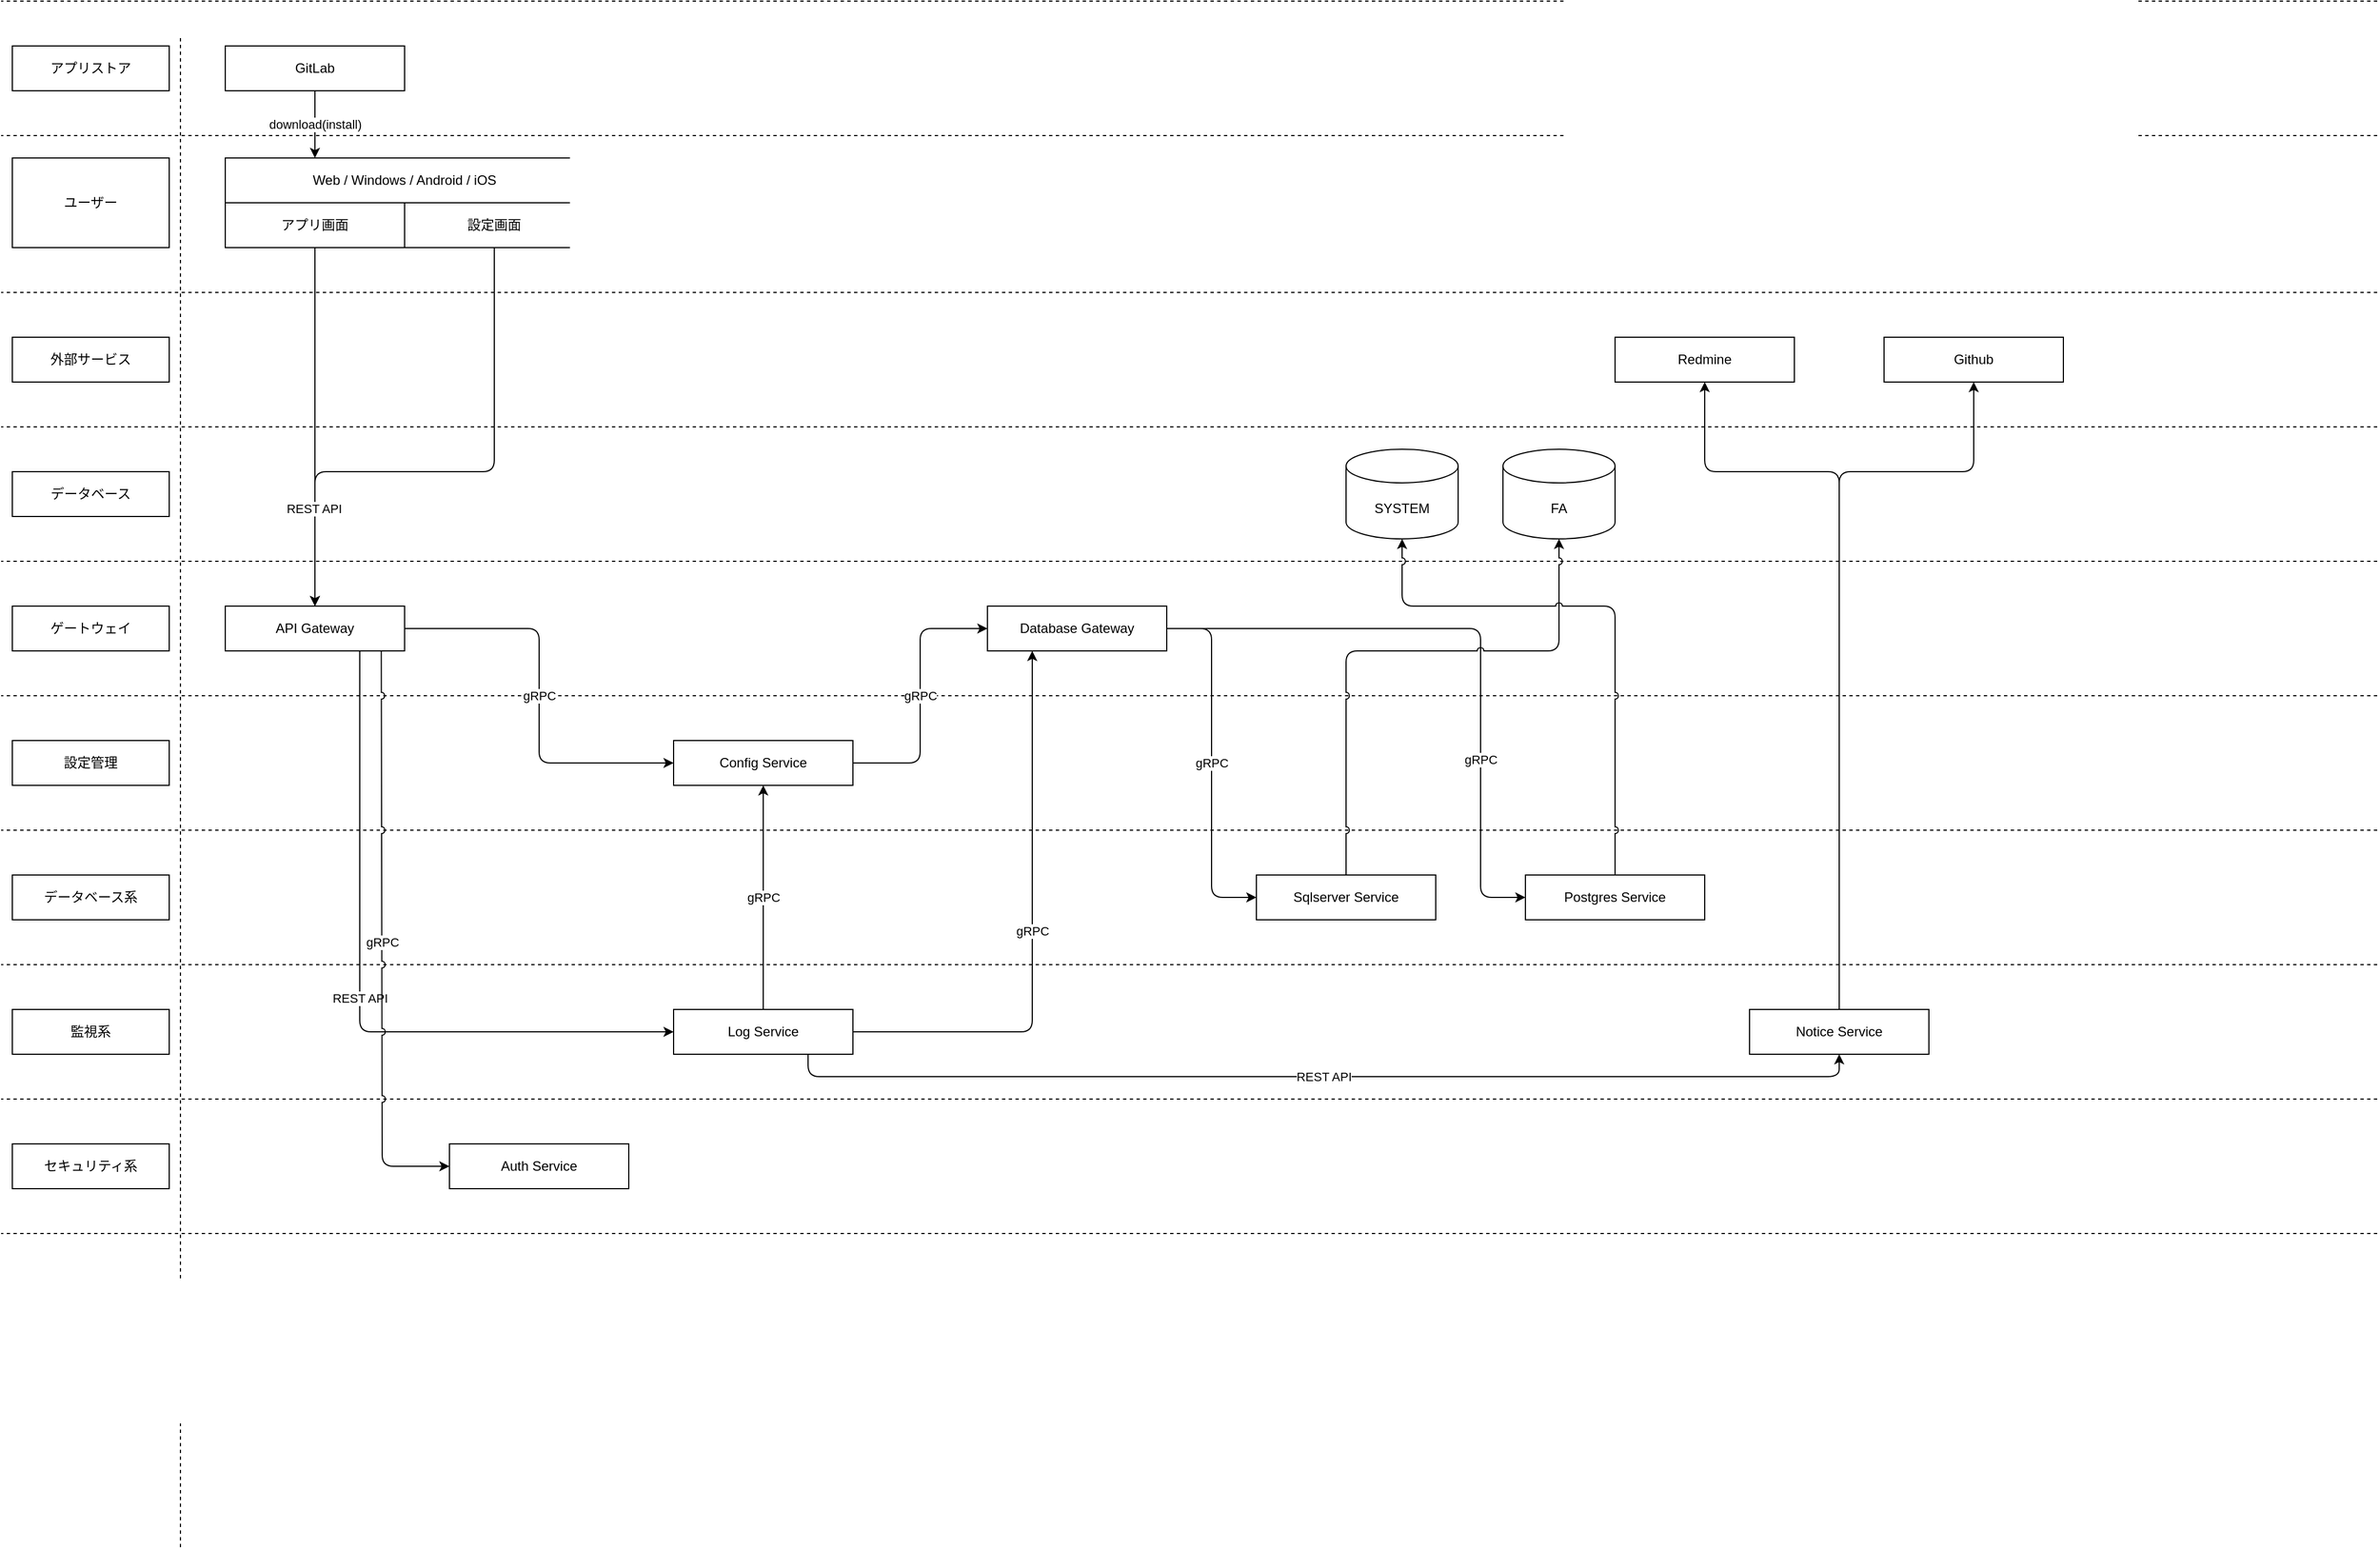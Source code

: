 <mxfile>
    <diagram id="cOa90RRoX8LCoj8icvLC" name="ページ1">
        <mxGraphModel dx="1766" dy="2021" grid="1" gridSize="10" guides="1" tooltips="1" connect="1" arrows="1" fold="1" page="1" pageScale="1" pageWidth="1800" pageHeight="1200" background="#ffffff" math="0" shadow="0">
            <root>
                <mxCell id="0"/>
                <mxCell id="1" parent="0"/>
                <mxCell id="2" value="" style="endArrow=none;dashed=1;html=1;" edge="1" parent="1">
                    <mxGeometry width="50" height="50" relative="1" as="geometry">
                        <mxPoint x="160" y="1160" as="sourcePoint"/>
                        <mxPoint x="160" y="-190" as="targetPoint"/>
                    </mxGeometry>
                </mxCell>
                <mxCell id="3" value="" style="endArrow=none;dashed=1;html=1;" edge="1" parent="1">
                    <mxGeometry width="50" height="50" relative="1" as="geometry">
                        <mxPoint x="2120" y="160" as="sourcePoint"/>
                        <mxPoint y="160" as="targetPoint"/>
                    </mxGeometry>
                </mxCell>
                <mxCell id="4" value="ユーザー" style="rounded=0;whiteSpace=wrap;html=1;" vertex="1" parent="1">
                    <mxGeometry x="10" y="-80" width="140" height="80" as="geometry"/>
                </mxCell>
                <mxCell id="7" value="Web / Windows / Android / iOS" style="rounded=0;whiteSpace=wrap;html=1;" vertex="1" parent="1">
                    <mxGeometry x="200" y="-80" width="320" height="40" as="geometry"/>
                </mxCell>
                <mxCell id="11" value="アプリ画面" style="rounded=0;whiteSpace=wrap;html=1;" vertex="1" parent="1">
                    <mxGeometry x="200" y="-40" width="160" height="40" as="geometry"/>
                </mxCell>
                <mxCell id="12" value="設定画面" style="rounded=0;whiteSpace=wrap;html=1;" vertex="1" parent="1">
                    <mxGeometry x="360" y="-40" width="160" height="40" as="geometry"/>
                </mxCell>
                <mxCell id="13" value="" style="endArrow=none;dashed=1;html=1;" edge="1" parent="1">
                    <mxGeometry width="50" height="50" relative="1" as="geometry">
                        <mxPoint x="2120" y="-100" as="sourcePoint"/>
                        <mxPoint y="-100" as="targetPoint"/>
                    </mxGeometry>
                </mxCell>
                <mxCell id="14" value="アプリストア" style="rounded=0;whiteSpace=wrap;html=1;" vertex="1" parent="1">
                    <mxGeometry x="10" y="-180" width="140" height="40" as="geometry"/>
                </mxCell>
                <mxCell id="15" value="" style="endArrow=none;dashed=1;html=1;" edge="1" parent="1">
                    <mxGeometry width="50" height="50" relative="1" as="geometry">
                        <mxPoint x="2120" y="-220" as="sourcePoint"/>
                        <mxPoint y="-220" as="targetPoint"/>
                    </mxGeometry>
                </mxCell>
                <mxCell id="16" value="GitLab" style="rounded=0;whiteSpace=wrap;html=1;" vertex="1" parent="1">
                    <mxGeometry x="200" y="-180" width="160" height="40" as="geometry"/>
                </mxCell>
                <mxCell id="17" value="download(install)" style="endArrow=classic;html=1;exitX=0.5;exitY=1;exitDx=0;exitDy=0;entryX=0.25;entryY=0;entryDx=0;entryDy=0;" edge="1" parent="1" source="16" target="7">
                    <mxGeometry width="50" height="50" relative="1" as="geometry">
                        <mxPoint x="870" y="170" as="sourcePoint"/>
                        <mxPoint x="920" y="120" as="targetPoint"/>
                    </mxGeometry>
                </mxCell>
                <mxCell id="19" value="データベース" style="rounded=0;whiteSpace=wrap;html=1;" vertex="1" parent="1">
                    <mxGeometry x="10" y="200" width="140" height="40" as="geometry"/>
                </mxCell>
                <mxCell id="20" value="" style="endArrow=none;dashed=1;html=1;" edge="1" parent="1">
                    <mxGeometry width="50" height="50" relative="1" as="geometry">
                        <mxPoint x="2120" y="280" as="sourcePoint"/>
                        <mxPoint y="280" as="targetPoint"/>
                    </mxGeometry>
                </mxCell>
                <mxCell id="22" value="FA" style="shape=cylinder3;whiteSpace=wrap;html=1;boundedLbl=1;backgroundOutline=1;size=15;" vertex="1" parent="1">
                    <mxGeometry x="1340" y="180" width="100" height="80" as="geometry"/>
                </mxCell>
                <mxCell id="23" value="SYSTEM" style="shape=cylinder3;whiteSpace=wrap;html=1;boundedLbl=1;backgroundOutline=1;size=15;" vertex="1" parent="1">
                    <mxGeometry x="1200" y="180" width="100" height="80" as="geometry"/>
                </mxCell>
                <mxCell id="24" value="ゲートウェイ" style="rounded=0;whiteSpace=wrap;html=1;" vertex="1" parent="1">
                    <mxGeometry x="10" y="320" width="140" height="40" as="geometry"/>
                </mxCell>
                <mxCell id="25" value="" style="endArrow=none;dashed=1;html=1;" edge="1" parent="1">
                    <mxGeometry width="50" height="50" relative="1" as="geometry">
                        <mxPoint x="2120" y="400" as="sourcePoint"/>
                        <mxPoint y="400" as="targetPoint"/>
                    </mxGeometry>
                </mxCell>
                <mxCell id="26" value="API Gateway" style="rounded=0;whiteSpace=wrap;html=1;" vertex="1" parent="1">
                    <mxGeometry x="200" y="320" width="160" height="40" as="geometry"/>
                </mxCell>
                <mxCell id="27" value="" style="endArrow=classic;html=1;exitX=0.5;exitY=1;exitDx=0;exitDy=0;entryX=0.5;entryY=0;entryDx=0;entryDy=0;" edge="1" parent="1" source="11" target="26">
                    <mxGeometry width="50" height="50" relative="1" as="geometry">
                        <mxPoint x="790" y="210" as="sourcePoint"/>
                        <mxPoint x="840" y="160" as="targetPoint"/>
                    </mxGeometry>
                </mxCell>
                <mxCell id="28" value="REST API" style="endArrow=classic;html=1;entryX=0.5;entryY=0;entryDx=0;entryDy=0;exitX=0.5;exitY=1;exitDx=0;exitDy=0;spacing=2;spacingTop=66;spacingRight=242;" edge="1" parent="1" source="12" target="26">
                    <mxGeometry width="50" height="50" relative="1" as="geometry">
                        <mxPoint x="790" y="210" as="sourcePoint"/>
                        <mxPoint x="840" y="160" as="targetPoint"/>
                        <Array as="points">
                            <mxPoint x="440" y="200"/>
                            <mxPoint x="280" y="200"/>
                        </Array>
                        <mxPoint as="offset"/>
                    </mxGeometry>
                </mxCell>
                <mxCell id="29" value="" style="endArrow=none;dashed=1;html=1;" edge="1" parent="1">
                    <mxGeometry width="50" height="50" relative="1" as="geometry">
                        <mxPoint x="2120" y="520" as="sourcePoint"/>
                        <mxPoint y="520" as="targetPoint"/>
                    </mxGeometry>
                </mxCell>
                <mxCell id="30" value="設定管理" style="rounded=0;whiteSpace=wrap;html=1;" vertex="1" parent="1">
                    <mxGeometry x="10" y="440" width="140" height="40" as="geometry"/>
                </mxCell>
                <mxCell id="31" value="Database Gateway" style="rounded=0;whiteSpace=wrap;html=1;" vertex="1" parent="1">
                    <mxGeometry x="880" y="320" width="160" height="40" as="geometry"/>
                </mxCell>
                <mxCell id="32" value="Config Service" style="rounded=0;whiteSpace=wrap;html=1;" vertex="1" parent="1">
                    <mxGeometry x="600" y="440" width="160" height="40" as="geometry"/>
                </mxCell>
                <mxCell id="33" value="gRPC" style="endArrow=classic;html=1;exitX=1;exitY=0.5;exitDx=0;exitDy=0;entryX=0;entryY=0.5;entryDx=0;entryDy=0;" edge="1" parent="1" source="26" target="32">
                    <mxGeometry width="50" height="50" relative="1" as="geometry">
                        <mxPoint x="790" y="610" as="sourcePoint"/>
                        <mxPoint x="840" y="560" as="targetPoint"/>
                        <Array as="points">
                            <mxPoint x="480" y="340"/>
                            <mxPoint x="480" y="460"/>
                        </Array>
                    </mxGeometry>
                </mxCell>
                <mxCell id="34" value="gRPC" style="endArrow=classic;html=1;entryX=0;entryY=0.5;entryDx=0;entryDy=0;exitX=1;exitY=0.5;exitDx=0;exitDy=0;" edge="1" parent="1" source="32" target="31">
                    <mxGeometry width="50" height="50" relative="1" as="geometry">
                        <mxPoint x="710" y="410" as="sourcePoint"/>
                        <mxPoint x="760" y="360" as="targetPoint"/>
                        <Array as="points">
                            <mxPoint x="820" y="460"/>
                            <mxPoint x="820" y="340"/>
                        </Array>
                    </mxGeometry>
                </mxCell>
                <mxCell id="35" value="データベース系" style="rounded=0;whiteSpace=wrap;html=1;" vertex="1" parent="1">
                    <mxGeometry x="10" y="560" width="140" height="40" as="geometry"/>
                </mxCell>
                <mxCell id="36" value="" style="endArrow=none;dashed=1;html=1;" edge="1" parent="1">
                    <mxGeometry width="50" height="50" relative="1" as="geometry">
                        <mxPoint x="2120" y="640" as="sourcePoint"/>
                        <mxPoint y="640" as="targetPoint"/>
                    </mxGeometry>
                </mxCell>
                <mxCell id="37" value="Sqlserver Service" style="rounded=0;whiteSpace=wrap;html=1;" vertex="1" parent="1">
                    <mxGeometry x="1120" y="560" width="160" height="40" as="geometry"/>
                </mxCell>
                <mxCell id="38" value="Postgres Service" style="rounded=0;whiteSpace=wrap;html=1;" vertex="1" parent="1">
                    <mxGeometry x="1360" y="560" width="160" height="40" as="geometry"/>
                </mxCell>
                <mxCell id="39" value="gRPC" style="endArrow=classic;html=1;exitX=1;exitY=0.5;exitDx=0;exitDy=0;entryX=0;entryY=0.5;entryDx=0;entryDy=0;" edge="1" parent="1" source="31" target="37">
                    <mxGeometry width="50" height="50" relative="1" as="geometry">
                        <mxPoint x="710" y="410" as="sourcePoint"/>
                        <mxPoint x="760" y="360" as="targetPoint"/>
                        <Array as="points">
                            <mxPoint x="1080" y="340"/>
                            <mxPoint x="1080" y="450"/>
                            <mxPoint x="1080" y="580"/>
                        </Array>
                    </mxGeometry>
                </mxCell>
                <mxCell id="40" value="gRPC" style="endArrow=classic;html=1;entryX=0;entryY=0.5;entryDx=0;entryDy=0;exitX=1;exitY=0.5;exitDx=0;exitDy=0;spacingTop=234;" edge="1" parent="1" source="31" target="38">
                    <mxGeometry width="50" height="50" relative="1" as="geometry">
                        <mxPoint x="710" y="410" as="sourcePoint"/>
                        <mxPoint x="760" y="360" as="targetPoint"/>
                        <Array as="points">
                            <mxPoint x="1320" y="340"/>
                            <mxPoint x="1320" y="580"/>
                        </Array>
                    </mxGeometry>
                </mxCell>
                <mxCell id="41" value="" style="endArrow=classic;html=1;entryX=0.5;entryY=1;entryDx=0;entryDy=0;entryPerimeter=0;exitX=0.5;exitY=0;exitDx=0;exitDy=0;jumpStyle=arc;" edge="1" parent="1" source="37" target="22">
                    <mxGeometry width="50" height="50" relative="1" as="geometry">
                        <mxPoint x="710" y="410" as="sourcePoint"/>
                        <mxPoint x="760" y="360" as="targetPoint"/>
                        <Array as="points">
                            <mxPoint x="1200" y="360"/>
                            <mxPoint x="1390" y="360"/>
                        </Array>
                    </mxGeometry>
                </mxCell>
                <mxCell id="42" value="" style="endArrow=classic;html=1;entryX=0.5;entryY=1;entryDx=0;entryDy=0;entryPerimeter=0;exitX=0.5;exitY=0;exitDx=0;exitDy=0;jumpStyle=arc;" edge="1" parent="1" source="38" target="23">
                    <mxGeometry width="50" height="50" relative="1" as="geometry">
                        <mxPoint x="710" y="410" as="sourcePoint"/>
                        <mxPoint x="760" y="360" as="targetPoint"/>
                        <Array as="points">
                            <mxPoint x="1440" y="320"/>
                            <mxPoint x="1250" y="320"/>
                        </Array>
                    </mxGeometry>
                </mxCell>
                <mxCell id="43" value="" style="endArrow=none;dashed=1;html=1;" edge="1" parent="1">
                    <mxGeometry width="50" height="50" relative="1" as="geometry">
                        <mxPoint x="2120" y="760" as="sourcePoint"/>
                        <mxPoint y="760" as="targetPoint"/>
                    </mxGeometry>
                </mxCell>
                <mxCell id="44" value="監視系" style="rounded=0;whiteSpace=wrap;html=1;" vertex="1" parent="1">
                    <mxGeometry x="10" y="680" width="140" height="40" as="geometry"/>
                </mxCell>
                <mxCell id="45" value="Log Service" style="rounded=0;whiteSpace=wrap;html=1;" vertex="1" parent="1">
                    <mxGeometry x="600" y="680" width="160" height="40" as="geometry"/>
                </mxCell>
                <mxCell id="46" value="REST API" style="endArrow=classic;html=1;exitX=0.75;exitY=1;exitDx=0;exitDy=0;entryX=0;entryY=0.5;entryDx=0;entryDy=0;" edge="1" parent="1" source="26" target="45">
                    <mxGeometry width="50" height="50" relative="1" as="geometry">
                        <mxPoint x="790" y="410" as="sourcePoint"/>
                        <mxPoint x="840" y="360" as="targetPoint"/>
                        <Array as="points">
                            <mxPoint x="320" y="700"/>
                        </Array>
                    </mxGeometry>
                </mxCell>
                <mxCell id="47" value="gRPC" style="endArrow=classic;html=1;exitX=0.5;exitY=0;exitDx=0;exitDy=0;entryX=0.5;entryY=1;entryDx=0;entryDy=0;" edge="1" parent="1" source="45" target="32">
                    <mxGeometry width="50" height="50" relative="1" as="geometry">
                        <mxPoint x="790" y="410" as="sourcePoint"/>
                        <mxPoint x="840" y="360" as="targetPoint"/>
                    </mxGeometry>
                </mxCell>
                <mxCell id="48" value="gRPC" style="endArrow=classic;html=1;exitX=1;exitY=0.5;exitDx=0;exitDy=0;entryX=0.25;entryY=1;entryDx=0;entryDy=0;" edge="1" parent="1" source="45" target="31">
                    <mxGeometry width="50" height="50" relative="1" as="geometry">
                        <mxPoint x="790" y="410" as="sourcePoint"/>
                        <mxPoint x="840" y="360" as="targetPoint"/>
                        <Array as="points">
                            <mxPoint x="920" y="700"/>
                        </Array>
                    </mxGeometry>
                </mxCell>
                <mxCell id="49" value="Auth Service" style="rounded=0;whiteSpace=wrap;html=1;" vertex="1" parent="1">
                    <mxGeometry x="400" y="800" width="160" height="40" as="geometry"/>
                </mxCell>
                <mxCell id="50" value="" style="endArrow=none;dashed=1;html=1;" edge="1" parent="1">
                    <mxGeometry width="50" height="50" relative="1" as="geometry">
                        <mxPoint x="2120" y="880" as="sourcePoint"/>
                        <mxPoint y="880" as="targetPoint"/>
                    </mxGeometry>
                </mxCell>
                <mxCell id="51" value="セキュリティ系" style="rounded=0;whiteSpace=wrap;html=1;" vertex="1" parent="1">
                    <mxGeometry x="10" y="800" width="140" height="40" as="geometry"/>
                </mxCell>
                <mxCell id="52" value="gRPC" style="endArrow=classic;html=1;exitX=0.87;exitY=0.989;exitDx=0;exitDy=0;exitPerimeter=0;entryX=0;entryY=0.5;entryDx=0;entryDy=0;jumpStyle=arc;" edge="1" parent="1" source="26" target="49">
                    <mxGeometry width="50" height="50" relative="1" as="geometry">
                        <mxPoint x="790" y="410" as="sourcePoint"/>
                        <mxPoint x="340" y="600" as="targetPoint"/>
                        <Array as="points">
                            <mxPoint x="340" y="820"/>
                        </Array>
                    </mxGeometry>
                </mxCell>
                <mxCell id="53" value="Notice Service" style="rounded=0;whiteSpace=wrap;html=1;" vertex="1" parent="1">
                    <mxGeometry x="1560" y="680" width="160" height="40" as="geometry"/>
                </mxCell>
                <mxCell id="54" value="REST API" style="endArrow=classic;html=1;exitX=0.75;exitY=1;exitDx=0;exitDy=0;entryX=0.5;entryY=1;entryDx=0;entryDy=0;" edge="1" parent="1" source="45" target="53">
                    <mxGeometry width="50" height="50" relative="1" as="geometry">
                        <mxPoint x="1230" y="390" as="sourcePoint"/>
                        <mxPoint x="1280" y="340" as="targetPoint"/>
                        <Array as="points">
                            <mxPoint x="720" y="740"/>
                            <mxPoint x="1640" y="740"/>
                        </Array>
                    </mxGeometry>
                </mxCell>
                <mxCell id="55" value="" style="endArrow=none;dashed=1;html=1;" edge="1" parent="1">
                    <mxGeometry width="50" height="50" relative="1" as="geometry">
                        <mxPoint x="2120" y="40" as="sourcePoint"/>
                        <mxPoint y="40" as="targetPoint"/>
                    </mxGeometry>
                </mxCell>
                <mxCell id="56" value="外部サービス" style="rounded=0;whiteSpace=wrap;html=1;" vertex="1" parent="1">
                    <mxGeometry x="10" y="80" width="140" height="40" as="geometry"/>
                </mxCell>
                <mxCell id="57" value="Redmine" style="rounded=0;whiteSpace=wrap;html=1;" vertex="1" parent="1">
                    <mxGeometry x="1440" y="80" width="160" height="40" as="geometry"/>
                </mxCell>
                <mxCell id="58" value="Github" style="rounded=0;whiteSpace=wrap;html=1;" vertex="1" parent="1">
                    <mxGeometry x="1680" y="80" width="160" height="40" as="geometry"/>
                </mxCell>
                <mxCell id="59" value="" style="endArrow=classic;html=1;exitX=0.5;exitY=0;exitDx=0;exitDy=0;entryX=0.5;entryY=1;entryDx=0;entryDy=0;" edge="1" parent="1" source="53" target="57">
                    <mxGeometry width="50" height="50" relative="1" as="geometry">
                        <mxPoint x="1550" y="390" as="sourcePoint"/>
                        <mxPoint x="1600" y="340" as="targetPoint"/>
                        <Array as="points">
                            <mxPoint x="1640" y="200"/>
                            <mxPoint x="1520" y="200"/>
                        </Array>
                    </mxGeometry>
                </mxCell>
                <mxCell id="60" value="" style="endArrow=classic;html=1;entryX=0.5;entryY=1;entryDx=0;entryDy=0;exitX=0.5;exitY=0;exitDx=0;exitDy=0;" edge="1" parent="1" source="53" target="58">
                    <mxGeometry width="50" height="50" relative="1" as="geometry">
                        <mxPoint x="1550" y="390" as="sourcePoint"/>
                        <mxPoint x="1600" y="340" as="targetPoint"/>
                        <Array as="points">
                            <mxPoint x="1640" y="200"/>
                            <mxPoint x="1760" y="200"/>
                        </Array>
                    </mxGeometry>
                </mxCell>
            </root>
        </mxGraphModel>
    </diagram>
</mxfile>